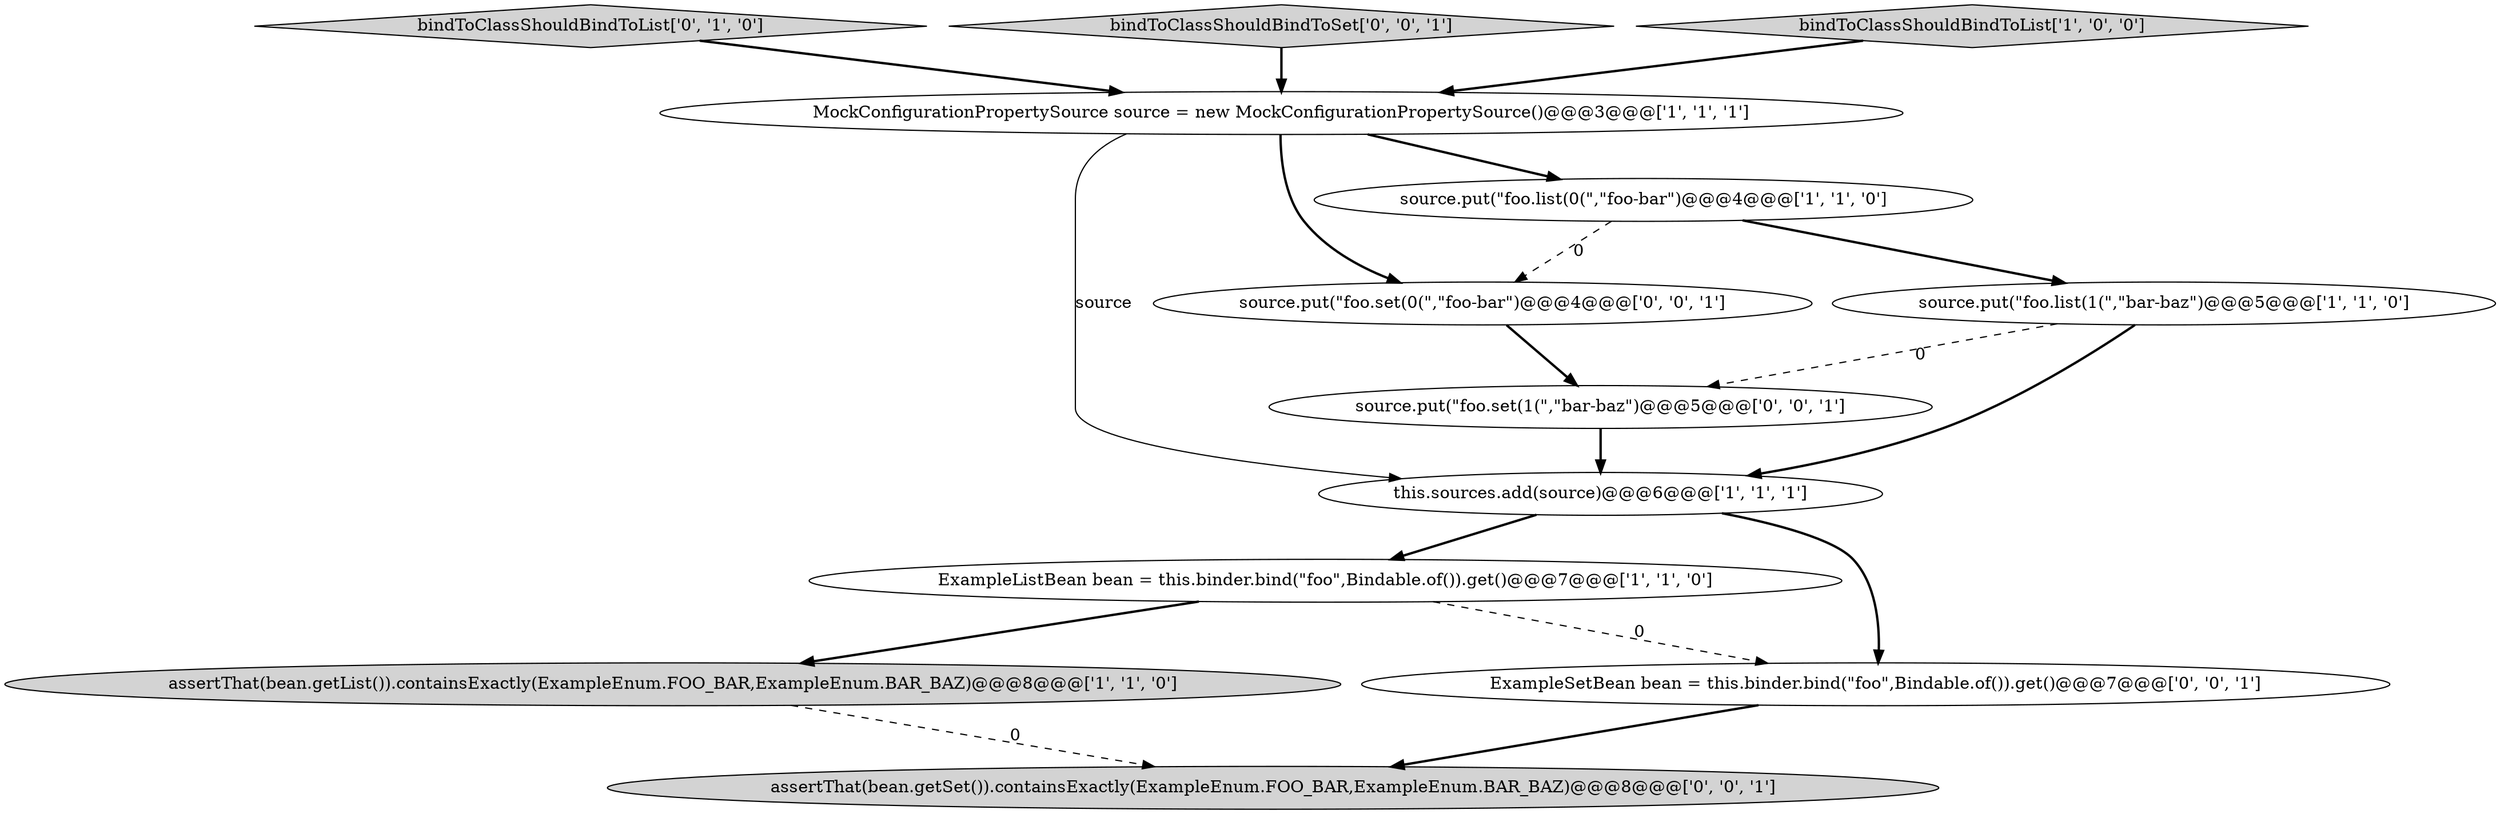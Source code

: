 digraph {
5 [style = filled, label = "this.sources.add(source)@@@6@@@['1', '1', '1']", fillcolor = white, shape = ellipse image = "AAA0AAABBB1BBB"];
7 [style = filled, label = "bindToClassShouldBindToList['0', '1', '0']", fillcolor = lightgray, shape = diamond image = "AAA0AAABBB2BBB"];
8 [style = filled, label = "source.put(\"foo.set(0(\",\"foo-bar\")@@@4@@@['0', '0', '1']", fillcolor = white, shape = ellipse image = "AAA0AAABBB3BBB"];
2 [style = filled, label = "source.put(\"foo.list(1(\",\"bar-baz\")@@@5@@@['1', '1', '0']", fillcolor = white, shape = ellipse image = "AAA0AAABBB1BBB"];
4 [style = filled, label = "MockConfigurationPropertySource source = new MockConfigurationPropertySource()@@@3@@@['1', '1', '1']", fillcolor = white, shape = ellipse image = "AAA0AAABBB1BBB"];
9 [style = filled, label = "source.put(\"foo.set(1(\",\"bar-baz\")@@@5@@@['0', '0', '1']", fillcolor = white, shape = ellipse image = "AAA0AAABBB3BBB"];
1 [style = filled, label = "ExampleListBean bean = this.binder.bind(\"foo\",Bindable.of()).get()@@@7@@@['1', '1', '0']", fillcolor = white, shape = ellipse image = "AAA0AAABBB1BBB"];
12 [style = filled, label = "ExampleSetBean bean = this.binder.bind(\"foo\",Bindable.of()).get()@@@7@@@['0', '0', '1']", fillcolor = white, shape = ellipse image = "AAA0AAABBB3BBB"];
11 [style = filled, label = "bindToClassShouldBindToSet['0', '0', '1']", fillcolor = lightgray, shape = diamond image = "AAA0AAABBB3BBB"];
6 [style = filled, label = "source.put(\"foo.list(0(\",\"foo-bar\")@@@4@@@['1', '1', '0']", fillcolor = white, shape = ellipse image = "AAA0AAABBB1BBB"];
0 [style = filled, label = "bindToClassShouldBindToList['1', '0', '0']", fillcolor = lightgray, shape = diamond image = "AAA0AAABBB1BBB"];
10 [style = filled, label = "assertThat(bean.getSet()).containsExactly(ExampleEnum.FOO_BAR,ExampleEnum.BAR_BAZ)@@@8@@@['0', '0', '1']", fillcolor = lightgray, shape = ellipse image = "AAA0AAABBB3BBB"];
3 [style = filled, label = "assertThat(bean.getList()).containsExactly(ExampleEnum.FOO_BAR,ExampleEnum.BAR_BAZ)@@@8@@@['1', '1', '0']", fillcolor = lightgray, shape = ellipse image = "AAA0AAABBB1BBB"];
1->3 [style = bold, label=""];
9->5 [style = bold, label=""];
4->8 [style = bold, label=""];
5->1 [style = bold, label=""];
11->4 [style = bold, label=""];
4->5 [style = solid, label="source"];
6->8 [style = dashed, label="0"];
12->10 [style = bold, label=""];
1->12 [style = dashed, label="0"];
3->10 [style = dashed, label="0"];
7->4 [style = bold, label=""];
5->12 [style = bold, label=""];
0->4 [style = bold, label=""];
4->6 [style = bold, label=""];
2->9 [style = dashed, label="0"];
2->5 [style = bold, label=""];
8->9 [style = bold, label=""];
6->2 [style = bold, label=""];
}
